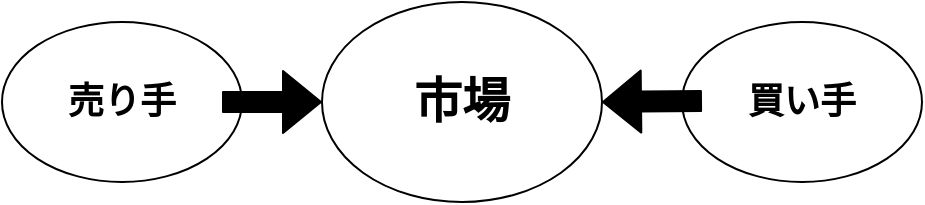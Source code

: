 <mxfile>
    <diagram id="RkyYx5IcOaqfqRl-48hn" name="Page-1">
        <mxGraphModel dx="478" dy="437" grid="0" gridSize="10" guides="1" tooltips="1" connect="1" arrows="1" fold="1" page="1" pageScale="1" pageWidth="827" pageHeight="1169" background="#ffffff" math="0" shadow="0">
            <root>
                <mxCell id="0"/>
                <mxCell id="1" parent="0"/>
                <mxCell id="2" value="&lt;h2&gt;&lt;font color=&quot;#000000&quot; style=&quot;font-size: 24px&quot;&gt;市場&lt;/font&gt;&lt;/h2&gt;" style="ellipse;whiteSpace=wrap;html=1;fillColor=#FFFFFF;strokeColor=#000000;" vertex="1" parent="1">
                    <mxGeometry x="180" y="150" width="140" height="100" as="geometry"/>
                </mxCell>
                <mxCell id="3" value="&lt;font color=&quot;#000000&quot; style=&quot;font-size: 18px&quot;&gt;&lt;b&gt;売り手&lt;/b&gt;&lt;/font&gt;" style="ellipse;whiteSpace=wrap;html=1;strokeColor=#000000;fillColor=#FFFFFF;" vertex="1" parent="1">
                    <mxGeometry x="20" y="160" width="120" height="80" as="geometry"/>
                </mxCell>
                <mxCell id="4" value="&lt;font color=&quot;#000000&quot; style=&quot;font-size: 18px&quot;&gt;&lt;b&gt;買い手&lt;/b&gt;&lt;/font&gt;" style="ellipse;whiteSpace=wrap;html=1;strokeColor=#000000;fillColor=#FFFFFF;" vertex="1" parent="1">
                    <mxGeometry x="360" y="160" width="120" height="80" as="geometry"/>
                </mxCell>
                <mxCell id="5" value="" style="shape=flexArrow;endArrow=classic;html=1;strokeColor=#000000;entryX=0;entryY=0.5;entryDx=0;entryDy=0;fillColor=#000000;" edge="1" parent="1" target="2">
                    <mxGeometry width="50" height="50" relative="1" as="geometry">
                        <mxPoint x="130" y="200" as="sourcePoint"/>
                        <mxPoint x="190" y="260" as="targetPoint"/>
                    </mxGeometry>
                </mxCell>
                <mxCell id="6" value="" style="shape=flexArrow;endArrow=classic;html=1;strokeColor=#000000;entryX=1;entryY=0.5;entryDx=0;entryDy=0;fillColor=#000000;" edge="1" parent="1" target="2">
                    <mxGeometry width="50" height="50" relative="1" as="geometry">
                        <mxPoint x="370" y="199.5" as="sourcePoint"/>
                        <mxPoint x="420" y="199.5" as="targetPoint"/>
                    </mxGeometry>
                </mxCell>
            </root>
        </mxGraphModel>
    </diagram>
</mxfile>